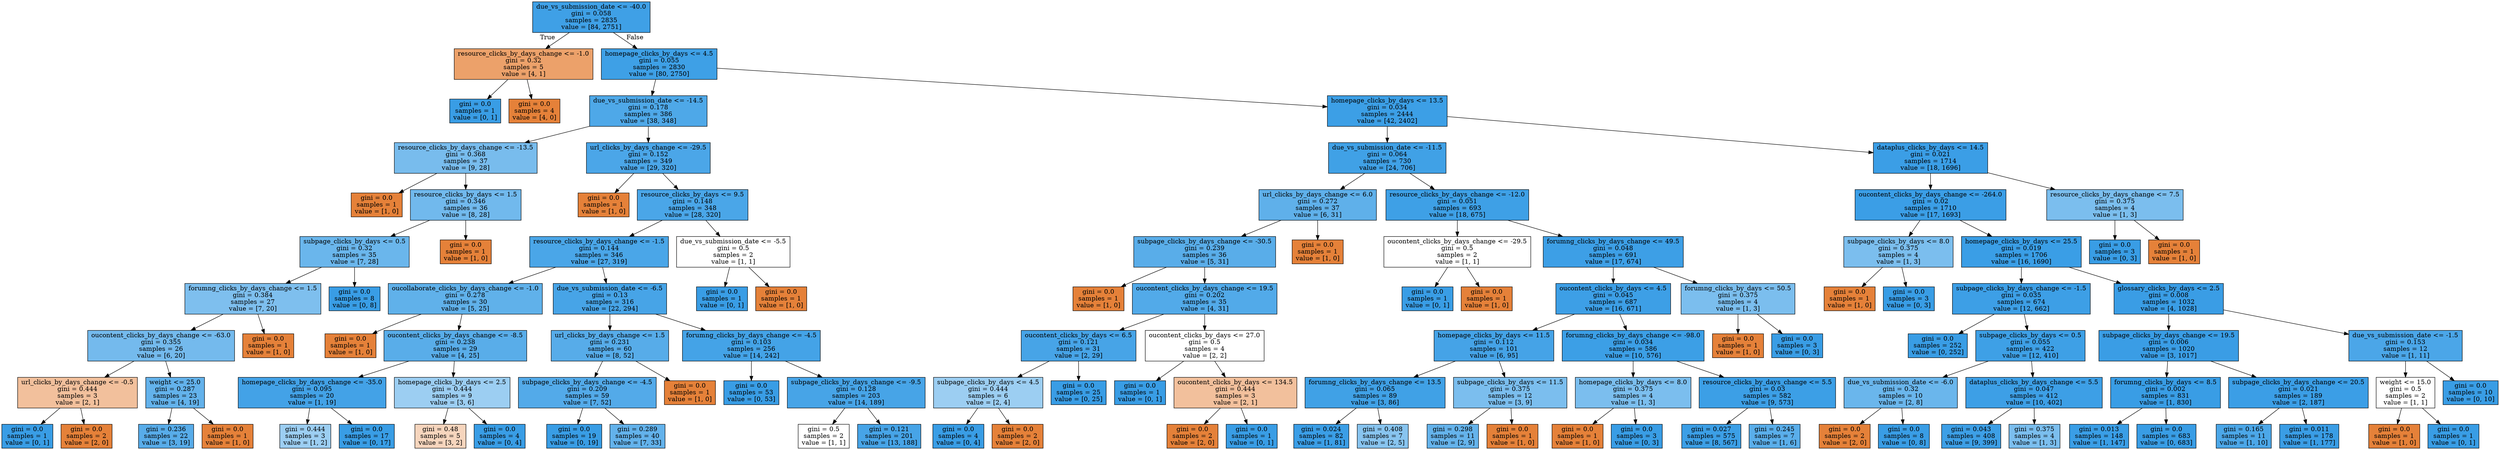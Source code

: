 digraph Tree {
node [shape=box, style="filled", color="black"] ;
0 [label="due_vs_submission_date <= -40.0\ngini = 0.058\nsamples = 2835\nvalue = [84, 2751]", fillcolor="#399de5f7"] ;
1 [label="resource_clicks_by_days_change <= -1.0\ngini = 0.32\nsamples = 5\nvalue = [4, 1]", fillcolor="#e58139bf"] ;
0 -> 1 [labeldistance=2.5, labelangle=45, headlabel="True"] ;
2 [label="gini = 0.0\nsamples = 1\nvalue = [0, 1]", fillcolor="#399de5ff"] ;
1 -> 2 ;
3 [label="gini = 0.0\nsamples = 4\nvalue = [4, 0]", fillcolor="#e58139ff"] ;
1 -> 3 ;
4 [label="homepage_clicks_by_days <= 4.5\ngini = 0.055\nsamples = 2830\nvalue = [80, 2750]", fillcolor="#399de5f8"] ;
0 -> 4 [labeldistance=2.5, labelangle=-45, headlabel="False"] ;
5 [label="due_vs_submission_date <= -14.5\ngini = 0.178\nsamples = 386\nvalue = [38, 348]", fillcolor="#399de5e3"] ;
4 -> 5 ;
6 [label="resource_clicks_by_days_change <= -13.5\ngini = 0.368\nsamples = 37\nvalue = [9, 28]", fillcolor="#399de5ad"] ;
5 -> 6 ;
7 [label="gini = 0.0\nsamples = 1\nvalue = [1, 0]", fillcolor="#e58139ff"] ;
6 -> 7 ;
8 [label="resource_clicks_by_days <= 1.5\ngini = 0.346\nsamples = 36\nvalue = [8, 28]", fillcolor="#399de5b6"] ;
6 -> 8 ;
9 [label="subpage_clicks_by_days <= 0.5\ngini = 0.32\nsamples = 35\nvalue = [7, 28]", fillcolor="#399de5bf"] ;
8 -> 9 ;
10 [label="forumng_clicks_by_days_change <= 1.5\ngini = 0.384\nsamples = 27\nvalue = [7, 20]", fillcolor="#399de5a6"] ;
9 -> 10 ;
11 [label="oucontent_clicks_by_days_change <= -63.0\ngini = 0.355\nsamples = 26\nvalue = [6, 20]", fillcolor="#399de5b3"] ;
10 -> 11 ;
12 [label="url_clicks_by_days_change <= -0.5\ngini = 0.444\nsamples = 3\nvalue = [2, 1]", fillcolor="#e581397f"] ;
11 -> 12 ;
13 [label="gini = 0.0\nsamples = 1\nvalue = [0, 1]", fillcolor="#399de5ff"] ;
12 -> 13 ;
14 [label="gini = 0.0\nsamples = 2\nvalue = [2, 0]", fillcolor="#e58139ff"] ;
12 -> 14 ;
15 [label="weight <= 25.0\ngini = 0.287\nsamples = 23\nvalue = [4, 19]", fillcolor="#399de5c9"] ;
11 -> 15 ;
16 [label="gini = 0.236\nsamples = 22\nvalue = [3, 19]", fillcolor="#399de5d7"] ;
15 -> 16 ;
17 [label="gini = 0.0\nsamples = 1\nvalue = [1, 0]", fillcolor="#e58139ff"] ;
15 -> 17 ;
18 [label="gini = 0.0\nsamples = 1\nvalue = [1, 0]", fillcolor="#e58139ff"] ;
10 -> 18 ;
19 [label="gini = 0.0\nsamples = 8\nvalue = [0, 8]", fillcolor="#399de5ff"] ;
9 -> 19 ;
20 [label="gini = 0.0\nsamples = 1\nvalue = [1, 0]", fillcolor="#e58139ff"] ;
8 -> 20 ;
21 [label="url_clicks_by_days_change <= -29.5\ngini = 0.152\nsamples = 349\nvalue = [29, 320]", fillcolor="#399de5e8"] ;
5 -> 21 ;
22 [label="gini = 0.0\nsamples = 1\nvalue = [1, 0]", fillcolor="#e58139ff"] ;
21 -> 22 ;
23 [label="resource_clicks_by_days <= 9.5\ngini = 0.148\nsamples = 348\nvalue = [28, 320]", fillcolor="#399de5e9"] ;
21 -> 23 ;
24 [label="resource_clicks_by_days_change <= -1.5\ngini = 0.144\nsamples = 346\nvalue = [27, 319]", fillcolor="#399de5e9"] ;
23 -> 24 ;
25 [label="oucollaborate_clicks_by_days_change <= -1.0\ngini = 0.278\nsamples = 30\nvalue = [5, 25]", fillcolor="#399de5cc"] ;
24 -> 25 ;
26 [label="gini = 0.0\nsamples = 1\nvalue = [1, 0]", fillcolor="#e58139ff"] ;
25 -> 26 ;
27 [label="oucontent_clicks_by_days_change <= -8.5\ngini = 0.238\nsamples = 29\nvalue = [4, 25]", fillcolor="#399de5d6"] ;
25 -> 27 ;
28 [label="homepage_clicks_by_days_change <= -35.0\ngini = 0.095\nsamples = 20\nvalue = [1, 19]", fillcolor="#399de5f2"] ;
27 -> 28 ;
29 [label="gini = 0.444\nsamples = 3\nvalue = [1, 2]", fillcolor="#399de57f"] ;
28 -> 29 ;
30 [label="gini = 0.0\nsamples = 17\nvalue = [0, 17]", fillcolor="#399de5ff"] ;
28 -> 30 ;
31 [label="homepage_clicks_by_days <= 2.5\ngini = 0.444\nsamples = 9\nvalue = [3, 6]", fillcolor="#399de57f"] ;
27 -> 31 ;
32 [label="gini = 0.48\nsamples = 5\nvalue = [3, 2]", fillcolor="#e5813955"] ;
31 -> 32 ;
33 [label="gini = 0.0\nsamples = 4\nvalue = [0, 4]", fillcolor="#399de5ff"] ;
31 -> 33 ;
34 [label="due_vs_submission_date <= -6.5\ngini = 0.13\nsamples = 316\nvalue = [22, 294]", fillcolor="#399de5ec"] ;
24 -> 34 ;
35 [label="url_clicks_by_days_change <= 1.5\ngini = 0.231\nsamples = 60\nvalue = [8, 52]", fillcolor="#399de5d8"] ;
34 -> 35 ;
36 [label="subpage_clicks_by_days_change <= -4.5\ngini = 0.209\nsamples = 59\nvalue = [7, 52]", fillcolor="#399de5dd"] ;
35 -> 36 ;
37 [label="gini = 0.0\nsamples = 19\nvalue = [0, 19]", fillcolor="#399de5ff"] ;
36 -> 37 ;
38 [label="gini = 0.289\nsamples = 40\nvalue = [7, 33]", fillcolor="#399de5c9"] ;
36 -> 38 ;
39 [label="gini = 0.0\nsamples = 1\nvalue = [1, 0]", fillcolor="#e58139ff"] ;
35 -> 39 ;
40 [label="forumng_clicks_by_days_change <= -4.5\ngini = 0.103\nsamples = 256\nvalue = [14, 242]", fillcolor="#399de5f0"] ;
34 -> 40 ;
41 [label="gini = 0.0\nsamples = 53\nvalue = [0, 53]", fillcolor="#399de5ff"] ;
40 -> 41 ;
42 [label="subpage_clicks_by_days_change <= -9.5\ngini = 0.128\nsamples = 203\nvalue = [14, 189]", fillcolor="#399de5ec"] ;
40 -> 42 ;
43 [label="gini = 0.5\nsamples = 2\nvalue = [1, 1]", fillcolor="#e5813900"] ;
42 -> 43 ;
44 [label="gini = 0.121\nsamples = 201\nvalue = [13, 188]", fillcolor="#399de5ed"] ;
42 -> 44 ;
45 [label="due_vs_submission_date <= -5.5\ngini = 0.5\nsamples = 2\nvalue = [1, 1]", fillcolor="#e5813900"] ;
23 -> 45 ;
46 [label="gini = 0.0\nsamples = 1\nvalue = [0, 1]", fillcolor="#399de5ff"] ;
45 -> 46 ;
47 [label="gini = 0.0\nsamples = 1\nvalue = [1, 0]", fillcolor="#e58139ff"] ;
45 -> 47 ;
48 [label="homepage_clicks_by_days <= 13.5\ngini = 0.034\nsamples = 2444\nvalue = [42, 2402]", fillcolor="#399de5fb"] ;
4 -> 48 ;
49 [label="due_vs_submission_date <= -11.5\ngini = 0.064\nsamples = 730\nvalue = [24, 706]", fillcolor="#399de5f6"] ;
48 -> 49 ;
50 [label="url_clicks_by_days_change <= 6.0\ngini = 0.272\nsamples = 37\nvalue = [6, 31]", fillcolor="#399de5ce"] ;
49 -> 50 ;
51 [label="subpage_clicks_by_days_change <= -30.5\ngini = 0.239\nsamples = 36\nvalue = [5, 31]", fillcolor="#399de5d6"] ;
50 -> 51 ;
52 [label="gini = 0.0\nsamples = 1\nvalue = [1, 0]", fillcolor="#e58139ff"] ;
51 -> 52 ;
53 [label="oucontent_clicks_by_days_change <= 19.5\ngini = 0.202\nsamples = 35\nvalue = [4, 31]", fillcolor="#399de5de"] ;
51 -> 53 ;
54 [label="oucontent_clicks_by_days <= 6.5\ngini = 0.121\nsamples = 31\nvalue = [2, 29]", fillcolor="#399de5ed"] ;
53 -> 54 ;
55 [label="subpage_clicks_by_days <= 4.5\ngini = 0.444\nsamples = 6\nvalue = [2, 4]", fillcolor="#399de57f"] ;
54 -> 55 ;
56 [label="gini = 0.0\nsamples = 4\nvalue = [0, 4]", fillcolor="#399de5ff"] ;
55 -> 56 ;
57 [label="gini = 0.0\nsamples = 2\nvalue = [2, 0]", fillcolor="#e58139ff"] ;
55 -> 57 ;
58 [label="gini = 0.0\nsamples = 25\nvalue = [0, 25]", fillcolor="#399de5ff"] ;
54 -> 58 ;
59 [label="oucontent_clicks_by_days <= 27.0\ngini = 0.5\nsamples = 4\nvalue = [2, 2]", fillcolor="#e5813900"] ;
53 -> 59 ;
60 [label="gini = 0.0\nsamples = 1\nvalue = [0, 1]", fillcolor="#399de5ff"] ;
59 -> 60 ;
61 [label="oucontent_clicks_by_days <= 134.5\ngini = 0.444\nsamples = 3\nvalue = [2, 1]", fillcolor="#e581397f"] ;
59 -> 61 ;
62 [label="gini = 0.0\nsamples = 2\nvalue = [2, 0]", fillcolor="#e58139ff"] ;
61 -> 62 ;
63 [label="gini = 0.0\nsamples = 1\nvalue = [0, 1]", fillcolor="#399de5ff"] ;
61 -> 63 ;
64 [label="gini = 0.0\nsamples = 1\nvalue = [1, 0]", fillcolor="#e58139ff"] ;
50 -> 64 ;
65 [label="resource_clicks_by_days_change <= -12.0\ngini = 0.051\nsamples = 693\nvalue = [18, 675]", fillcolor="#399de5f8"] ;
49 -> 65 ;
66 [label="oucontent_clicks_by_days_change <= -29.5\ngini = 0.5\nsamples = 2\nvalue = [1, 1]", fillcolor="#e5813900"] ;
65 -> 66 ;
67 [label="gini = 0.0\nsamples = 1\nvalue = [0, 1]", fillcolor="#399de5ff"] ;
66 -> 67 ;
68 [label="gini = 0.0\nsamples = 1\nvalue = [1, 0]", fillcolor="#e58139ff"] ;
66 -> 68 ;
69 [label="forumng_clicks_by_days_change <= 49.5\ngini = 0.048\nsamples = 691\nvalue = [17, 674]", fillcolor="#399de5f9"] ;
65 -> 69 ;
70 [label="oucontent_clicks_by_days <= 4.5\ngini = 0.045\nsamples = 687\nvalue = [16, 671]", fillcolor="#399de5f9"] ;
69 -> 70 ;
71 [label="homepage_clicks_by_days <= 11.5\ngini = 0.112\nsamples = 101\nvalue = [6, 95]", fillcolor="#399de5ef"] ;
70 -> 71 ;
72 [label="forumng_clicks_by_days_change <= 13.5\ngini = 0.065\nsamples = 89\nvalue = [3, 86]", fillcolor="#399de5f6"] ;
71 -> 72 ;
73 [label="gini = 0.024\nsamples = 82\nvalue = [1, 81]", fillcolor="#399de5fc"] ;
72 -> 73 ;
74 [label="gini = 0.408\nsamples = 7\nvalue = [2, 5]", fillcolor="#399de599"] ;
72 -> 74 ;
75 [label="subpage_clicks_by_days <= 11.5\ngini = 0.375\nsamples = 12\nvalue = [3, 9]", fillcolor="#399de5aa"] ;
71 -> 75 ;
76 [label="gini = 0.298\nsamples = 11\nvalue = [2, 9]", fillcolor="#399de5c6"] ;
75 -> 76 ;
77 [label="gini = 0.0\nsamples = 1\nvalue = [1, 0]", fillcolor="#e58139ff"] ;
75 -> 77 ;
78 [label="forumng_clicks_by_days_change <= -98.0\ngini = 0.034\nsamples = 586\nvalue = [10, 576]", fillcolor="#399de5fb"] ;
70 -> 78 ;
79 [label="homepage_clicks_by_days <= 8.0\ngini = 0.375\nsamples = 4\nvalue = [1, 3]", fillcolor="#399de5aa"] ;
78 -> 79 ;
80 [label="gini = 0.0\nsamples = 1\nvalue = [1, 0]", fillcolor="#e58139ff"] ;
79 -> 80 ;
81 [label="gini = 0.0\nsamples = 3\nvalue = [0, 3]", fillcolor="#399de5ff"] ;
79 -> 81 ;
82 [label="resource_clicks_by_days_change <= 5.5\ngini = 0.03\nsamples = 582\nvalue = [9, 573]", fillcolor="#399de5fb"] ;
78 -> 82 ;
83 [label="gini = 0.027\nsamples = 575\nvalue = [8, 567]", fillcolor="#399de5fb"] ;
82 -> 83 ;
84 [label="gini = 0.245\nsamples = 7\nvalue = [1, 6]", fillcolor="#399de5d4"] ;
82 -> 84 ;
85 [label="forumng_clicks_by_days <= 50.5\ngini = 0.375\nsamples = 4\nvalue = [1, 3]", fillcolor="#399de5aa"] ;
69 -> 85 ;
86 [label="gini = 0.0\nsamples = 1\nvalue = [1, 0]", fillcolor="#e58139ff"] ;
85 -> 86 ;
87 [label="gini = 0.0\nsamples = 3\nvalue = [0, 3]", fillcolor="#399de5ff"] ;
85 -> 87 ;
88 [label="dataplus_clicks_by_days <= 14.5\ngini = 0.021\nsamples = 1714\nvalue = [18, 1696]", fillcolor="#399de5fc"] ;
48 -> 88 ;
89 [label="oucontent_clicks_by_days_change <= -264.0\ngini = 0.02\nsamples = 1710\nvalue = [17, 1693]", fillcolor="#399de5fc"] ;
88 -> 89 ;
90 [label="subpage_clicks_by_days <= 8.0\ngini = 0.375\nsamples = 4\nvalue = [1, 3]", fillcolor="#399de5aa"] ;
89 -> 90 ;
91 [label="gini = 0.0\nsamples = 1\nvalue = [1, 0]", fillcolor="#e58139ff"] ;
90 -> 91 ;
92 [label="gini = 0.0\nsamples = 3\nvalue = [0, 3]", fillcolor="#399de5ff"] ;
90 -> 92 ;
93 [label="homepage_clicks_by_days <= 25.5\ngini = 0.019\nsamples = 1706\nvalue = [16, 1690]", fillcolor="#399de5fd"] ;
89 -> 93 ;
94 [label="subpage_clicks_by_days_change <= -1.5\ngini = 0.035\nsamples = 674\nvalue = [12, 662]", fillcolor="#399de5fa"] ;
93 -> 94 ;
95 [label="gini = 0.0\nsamples = 252\nvalue = [0, 252]", fillcolor="#399de5ff"] ;
94 -> 95 ;
96 [label="subpage_clicks_by_days <= 0.5\ngini = 0.055\nsamples = 422\nvalue = [12, 410]", fillcolor="#399de5f8"] ;
94 -> 96 ;
97 [label="due_vs_submission_date <= -6.0\ngini = 0.32\nsamples = 10\nvalue = [2, 8]", fillcolor="#399de5bf"] ;
96 -> 97 ;
98 [label="gini = 0.0\nsamples = 2\nvalue = [2, 0]", fillcolor="#e58139ff"] ;
97 -> 98 ;
99 [label="gini = 0.0\nsamples = 8\nvalue = [0, 8]", fillcolor="#399de5ff"] ;
97 -> 99 ;
100 [label="dataplus_clicks_by_days_change <= 5.5\ngini = 0.047\nsamples = 412\nvalue = [10, 402]", fillcolor="#399de5f9"] ;
96 -> 100 ;
101 [label="gini = 0.043\nsamples = 408\nvalue = [9, 399]", fillcolor="#399de5f9"] ;
100 -> 101 ;
102 [label="gini = 0.375\nsamples = 4\nvalue = [1, 3]", fillcolor="#399de5aa"] ;
100 -> 102 ;
103 [label="glossary_clicks_by_days <= 2.5\ngini = 0.008\nsamples = 1032\nvalue = [4, 1028]", fillcolor="#399de5fe"] ;
93 -> 103 ;
104 [label="subpage_clicks_by_days_change <= 19.5\ngini = 0.006\nsamples = 1020\nvalue = [3, 1017]", fillcolor="#399de5fe"] ;
103 -> 104 ;
105 [label="forumng_clicks_by_days <= 8.5\ngini = 0.002\nsamples = 831\nvalue = [1, 830]", fillcolor="#399de5ff"] ;
104 -> 105 ;
106 [label="gini = 0.013\nsamples = 148\nvalue = [1, 147]", fillcolor="#399de5fd"] ;
105 -> 106 ;
107 [label="gini = 0.0\nsamples = 683\nvalue = [0, 683]", fillcolor="#399de5ff"] ;
105 -> 107 ;
108 [label="subpage_clicks_by_days_change <= 20.5\ngini = 0.021\nsamples = 189\nvalue = [2, 187]", fillcolor="#399de5fc"] ;
104 -> 108 ;
109 [label="gini = 0.165\nsamples = 11\nvalue = [1, 10]", fillcolor="#399de5e6"] ;
108 -> 109 ;
110 [label="gini = 0.011\nsamples = 178\nvalue = [1, 177]", fillcolor="#399de5fe"] ;
108 -> 110 ;
111 [label="due_vs_submission_date <= -1.5\ngini = 0.153\nsamples = 12\nvalue = [1, 11]", fillcolor="#399de5e8"] ;
103 -> 111 ;
112 [label="weight <= 15.0\ngini = 0.5\nsamples = 2\nvalue = [1, 1]", fillcolor="#e5813900"] ;
111 -> 112 ;
113 [label="gini = 0.0\nsamples = 1\nvalue = [1, 0]", fillcolor="#e58139ff"] ;
112 -> 113 ;
114 [label="gini = 0.0\nsamples = 1\nvalue = [0, 1]", fillcolor="#399de5ff"] ;
112 -> 114 ;
115 [label="gini = 0.0\nsamples = 10\nvalue = [0, 10]", fillcolor="#399de5ff"] ;
111 -> 115 ;
116 [label="resource_clicks_by_days_change <= 7.5\ngini = 0.375\nsamples = 4\nvalue = [1, 3]", fillcolor="#399de5aa"] ;
88 -> 116 ;
117 [label="gini = 0.0\nsamples = 3\nvalue = [0, 3]", fillcolor="#399de5ff"] ;
116 -> 117 ;
118 [label="gini = 0.0\nsamples = 1\nvalue = [1, 0]", fillcolor="#e58139ff"] ;
116 -> 118 ;
}